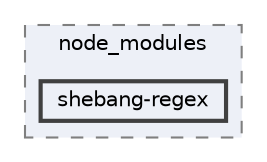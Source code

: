 digraph "pkiclassroomrescheduler/src/main/frontend/node_modules/shebang-regex"
{
 // LATEX_PDF_SIZE
  bgcolor="transparent";
  edge [fontname=Helvetica,fontsize=10,labelfontname=Helvetica,labelfontsize=10];
  node [fontname=Helvetica,fontsize=10,shape=box,height=0.2,width=0.4];
  compound=true
  subgraph clusterdir_72953eda66ccb3a2722c28e1c3e6c23b {
    graph [ bgcolor="#edf0f7", pencolor="grey50", label="node_modules", fontname=Helvetica,fontsize=10 style="filled,dashed", URL="dir_72953eda66ccb3a2722c28e1c3e6c23b.html",tooltip=""]
  dir_0ea77daa68d0542f547b356169944efa [label="shebang-regex", fillcolor="#edf0f7", color="grey25", style="filled,bold", URL="dir_0ea77daa68d0542f547b356169944efa.html",tooltip=""];
  }
}
